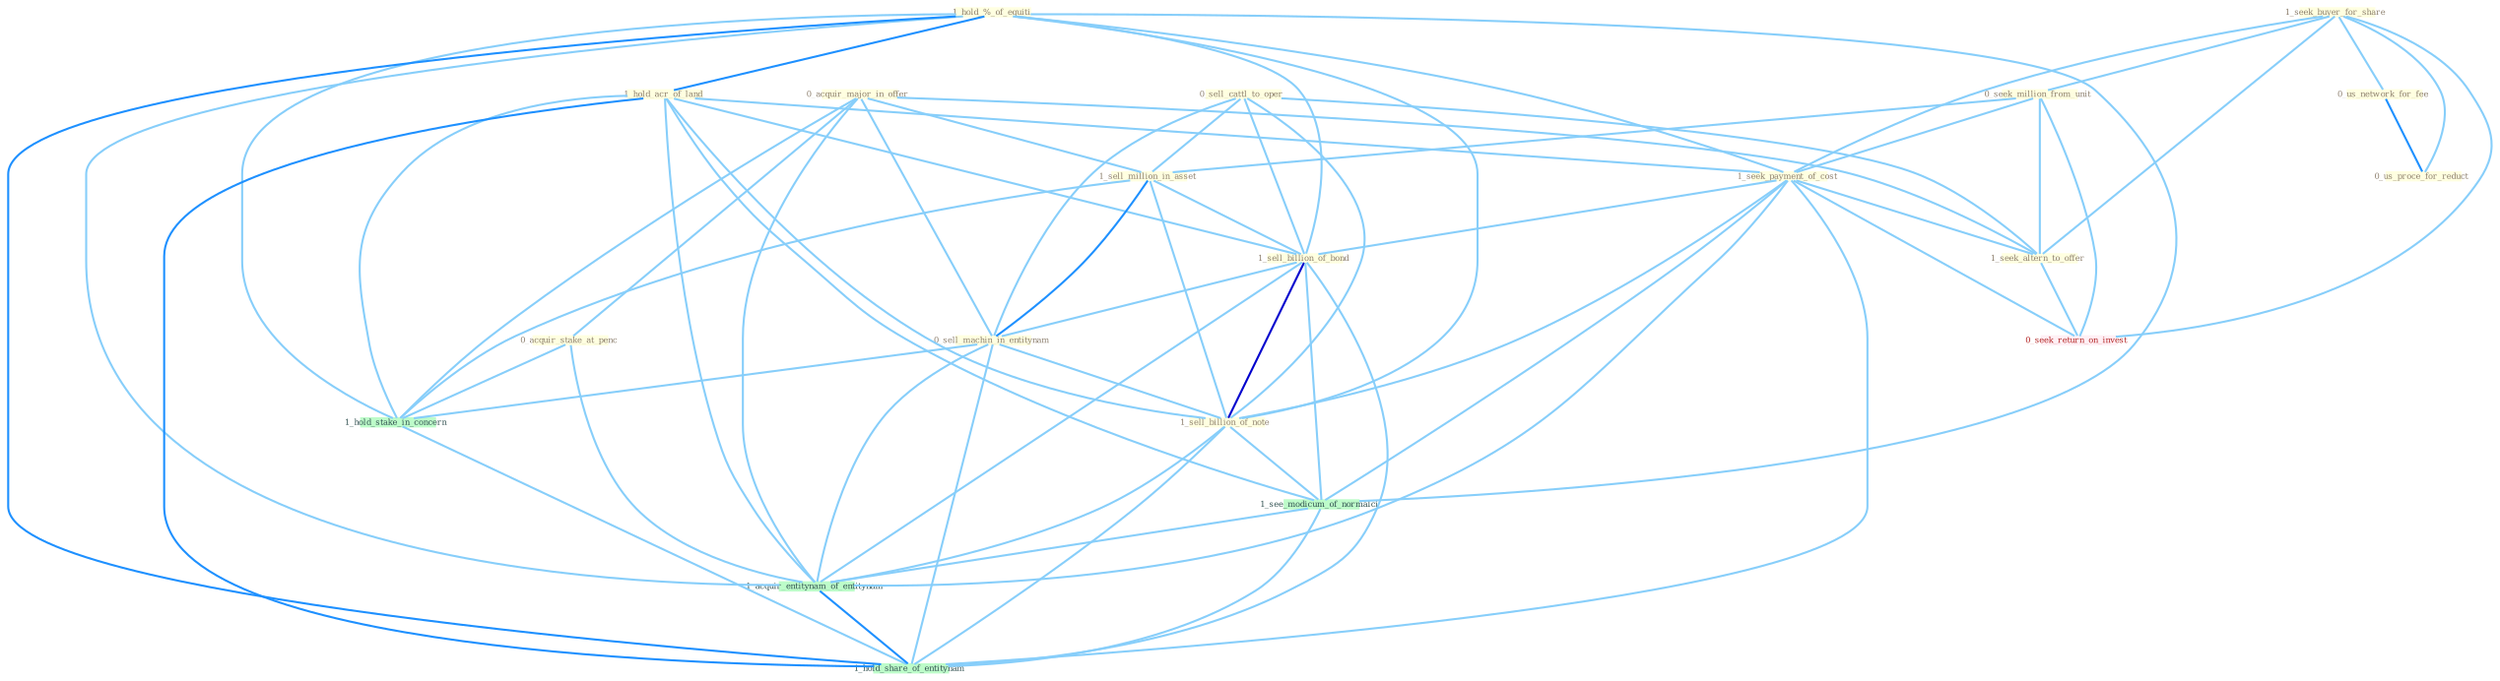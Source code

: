 Graph G{ 
    node
    [shape=polygon,style=filled,width=.5,height=.06,color="#BDFCC9",fixedsize=true,fontsize=4,
    fontcolor="#2f4f4f"];
    {node
    [color="#ffffe0", fontcolor="#8b7d6b"] "0_acquir_major_in_offer " "1_seek_buyer_for_share " "0_sell_cattl_to_oper " "1_hold_%_of_equiti " "0_seek_million_from_unit " "0_us_network_for_fee " "0_us_proce_for_reduct " "1_hold_acr_of_land " "1_seek_payment_of_cost " "1_sell_million_in_asset " "1_sell_billion_of_bond " "0_acquir_stake_at_penc " "0_sell_machin_in_entitynam " "1_sell_billion_of_note " "1_seek_altern_to_offer "}
{node [color="#fff0f5", fontcolor="#b22222"] "0_seek_return_on_invest "}
edge [color="#B0E2FF"];

	"0_acquir_major_in_offer " -- "1_sell_million_in_asset " [w="1", color="#87cefa" ];
	"0_acquir_major_in_offer " -- "0_acquir_stake_at_penc " [w="1", color="#87cefa" ];
	"0_acquir_major_in_offer " -- "0_sell_machin_in_entitynam " [w="1", color="#87cefa" ];
	"0_acquir_major_in_offer " -- "1_seek_altern_to_offer " [w="1", color="#87cefa" ];
	"0_acquir_major_in_offer " -- "1_hold_stake_in_concern " [w="1", color="#87cefa" ];
	"0_acquir_major_in_offer " -- "1_acquir_entitynam_of_entitynam " [w="1", color="#87cefa" ];
	"1_seek_buyer_for_share " -- "0_seek_million_from_unit " [w="1", color="#87cefa" ];
	"1_seek_buyer_for_share " -- "0_us_network_for_fee " [w="1", color="#87cefa" ];
	"1_seek_buyer_for_share " -- "0_us_proce_for_reduct " [w="1", color="#87cefa" ];
	"1_seek_buyer_for_share " -- "1_seek_payment_of_cost " [w="1", color="#87cefa" ];
	"1_seek_buyer_for_share " -- "1_seek_altern_to_offer " [w="1", color="#87cefa" ];
	"1_seek_buyer_for_share " -- "0_seek_return_on_invest " [w="1", color="#87cefa" ];
	"0_sell_cattl_to_oper " -- "1_sell_million_in_asset " [w="1", color="#87cefa" ];
	"0_sell_cattl_to_oper " -- "1_sell_billion_of_bond " [w="1", color="#87cefa" ];
	"0_sell_cattl_to_oper " -- "0_sell_machin_in_entitynam " [w="1", color="#87cefa" ];
	"0_sell_cattl_to_oper " -- "1_sell_billion_of_note " [w="1", color="#87cefa" ];
	"0_sell_cattl_to_oper " -- "1_seek_altern_to_offer " [w="1", color="#87cefa" ];
	"1_hold_%_of_equiti " -- "1_hold_acr_of_land " [w="2", color="#1e90ff" , len=0.8];
	"1_hold_%_of_equiti " -- "1_seek_payment_of_cost " [w="1", color="#87cefa" ];
	"1_hold_%_of_equiti " -- "1_sell_billion_of_bond " [w="1", color="#87cefa" ];
	"1_hold_%_of_equiti " -- "1_sell_billion_of_note " [w="1", color="#87cefa" ];
	"1_hold_%_of_equiti " -- "1_hold_stake_in_concern " [w="1", color="#87cefa" ];
	"1_hold_%_of_equiti " -- "1_see_modicum_of_normalci " [w="1", color="#87cefa" ];
	"1_hold_%_of_equiti " -- "1_acquir_entitynam_of_entitynam " [w="1", color="#87cefa" ];
	"1_hold_%_of_equiti " -- "1_hold_share_of_entitynam " [w="2", color="#1e90ff" , len=0.8];
	"0_seek_million_from_unit " -- "1_seek_payment_of_cost " [w="1", color="#87cefa" ];
	"0_seek_million_from_unit " -- "1_sell_million_in_asset " [w="1", color="#87cefa" ];
	"0_seek_million_from_unit " -- "1_seek_altern_to_offer " [w="1", color="#87cefa" ];
	"0_seek_million_from_unit " -- "0_seek_return_on_invest " [w="1", color="#87cefa" ];
	"0_us_network_for_fee " -- "0_us_proce_for_reduct " [w="2", color="#1e90ff" , len=0.8];
	"1_hold_acr_of_land " -- "1_seek_payment_of_cost " [w="1", color="#87cefa" ];
	"1_hold_acr_of_land " -- "1_sell_billion_of_bond " [w="1", color="#87cefa" ];
	"1_hold_acr_of_land " -- "1_sell_billion_of_note " [w="1", color="#87cefa" ];
	"1_hold_acr_of_land " -- "1_hold_stake_in_concern " [w="1", color="#87cefa" ];
	"1_hold_acr_of_land " -- "1_see_modicum_of_normalci " [w="1", color="#87cefa" ];
	"1_hold_acr_of_land " -- "1_acquir_entitynam_of_entitynam " [w="1", color="#87cefa" ];
	"1_hold_acr_of_land " -- "1_hold_share_of_entitynam " [w="2", color="#1e90ff" , len=0.8];
	"1_seek_payment_of_cost " -- "1_sell_billion_of_bond " [w="1", color="#87cefa" ];
	"1_seek_payment_of_cost " -- "1_sell_billion_of_note " [w="1", color="#87cefa" ];
	"1_seek_payment_of_cost " -- "1_seek_altern_to_offer " [w="1", color="#87cefa" ];
	"1_seek_payment_of_cost " -- "0_seek_return_on_invest " [w="1", color="#87cefa" ];
	"1_seek_payment_of_cost " -- "1_see_modicum_of_normalci " [w="1", color="#87cefa" ];
	"1_seek_payment_of_cost " -- "1_acquir_entitynam_of_entitynam " [w="1", color="#87cefa" ];
	"1_seek_payment_of_cost " -- "1_hold_share_of_entitynam " [w="1", color="#87cefa" ];
	"1_sell_million_in_asset " -- "1_sell_billion_of_bond " [w="1", color="#87cefa" ];
	"1_sell_million_in_asset " -- "0_sell_machin_in_entitynam " [w="2", color="#1e90ff" , len=0.8];
	"1_sell_million_in_asset " -- "1_sell_billion_of_note " [w="1", color="#87cefa" ];
	"1_sell_million_in_asset " -- "1_hold_stake_in_concern " [w="1", color="#87cefa" ];
	"1_sell_billion_of_bond " -- "0_sell_machin_in_entitynam " [w="1", color="#87cefa" ];
	"1_sell_billion_of_bond " -- "1_sell_billion_of_note " [w="3", color="#0000cd" , len=0.6];
	"1_sell_billion_of_bond " -- "1_see_modicum_of_normalci " [w="1", color="#87cefa" ];
	"1_sell_billion_of_bond " -- "1_acquir_entitynam_of_entitynam " [w="1", color="#87cefa" ];
	"1_sell_billion_of_bond " -- "1_hold_share_of_entitynam " [w="1", color="#87cefa" ];
	"0_acquir_stake_at_penc " -- "1_hold_stake_in_concern " [w="1", color="#87cefa" ];
	"0_acquir_stake_at_penc " -- "1_acquir_entitynam_of_entitynam " [w="1", color="#87cefa" ];
	"0_sell_machin_in_entitynam " -- "1_sell_billion_of_note " [w="1", color="#87cefa" ];
	"0_sell_machin_in_entitynam " -- "1_hold_stake_in_concern " [w="1", color="#87cefa" ];
	"0_sell_machin_in_entitynam " -- "1_acquir_entitynam_of_entitynam " [w="1", color="#87cefa" ];
	"0_sell_machin_in_entitynam " -- "1_hold_share_of_entitynam " [w="1", color="#87cefa" ];
	"1_sell_billion_of_note " -- "1_see_modicum_of_normalci " [w="1", color="#87cefa" ];
	"1_sell_billion_of_note " -- "1_acquir_entitynam_of_entitynam " [w="1", color="#87cefa" ];
	"1_sell_billion_of_note " -- "1_hold_share_of_entitynam " [w="1", color="#87cefa" ];
	"1_seek_altern_to_offer " -- "0_seek_return_on_invest " [w="1", color="#87cefa" ];
	"1_hold_stake_in_concern " -- "1_hold_share_of_entitynam " [w="1", color="#87cefa" ];
	"1_see_modicum_of_normalci " -- "1_acquir_entitynam_of_entitynam " [w="1", color="#87cefa" ];
	"1_see_modicum_of_normalci " -- "1_hold_share_of_entitynam " [w="1", color="#87cefa" ];
	"1_acquir_entitynam_of_entitynam " -- "1_hold_share_of_entitynam " [w="2", color="#1e90ff" , len=0.8];
}